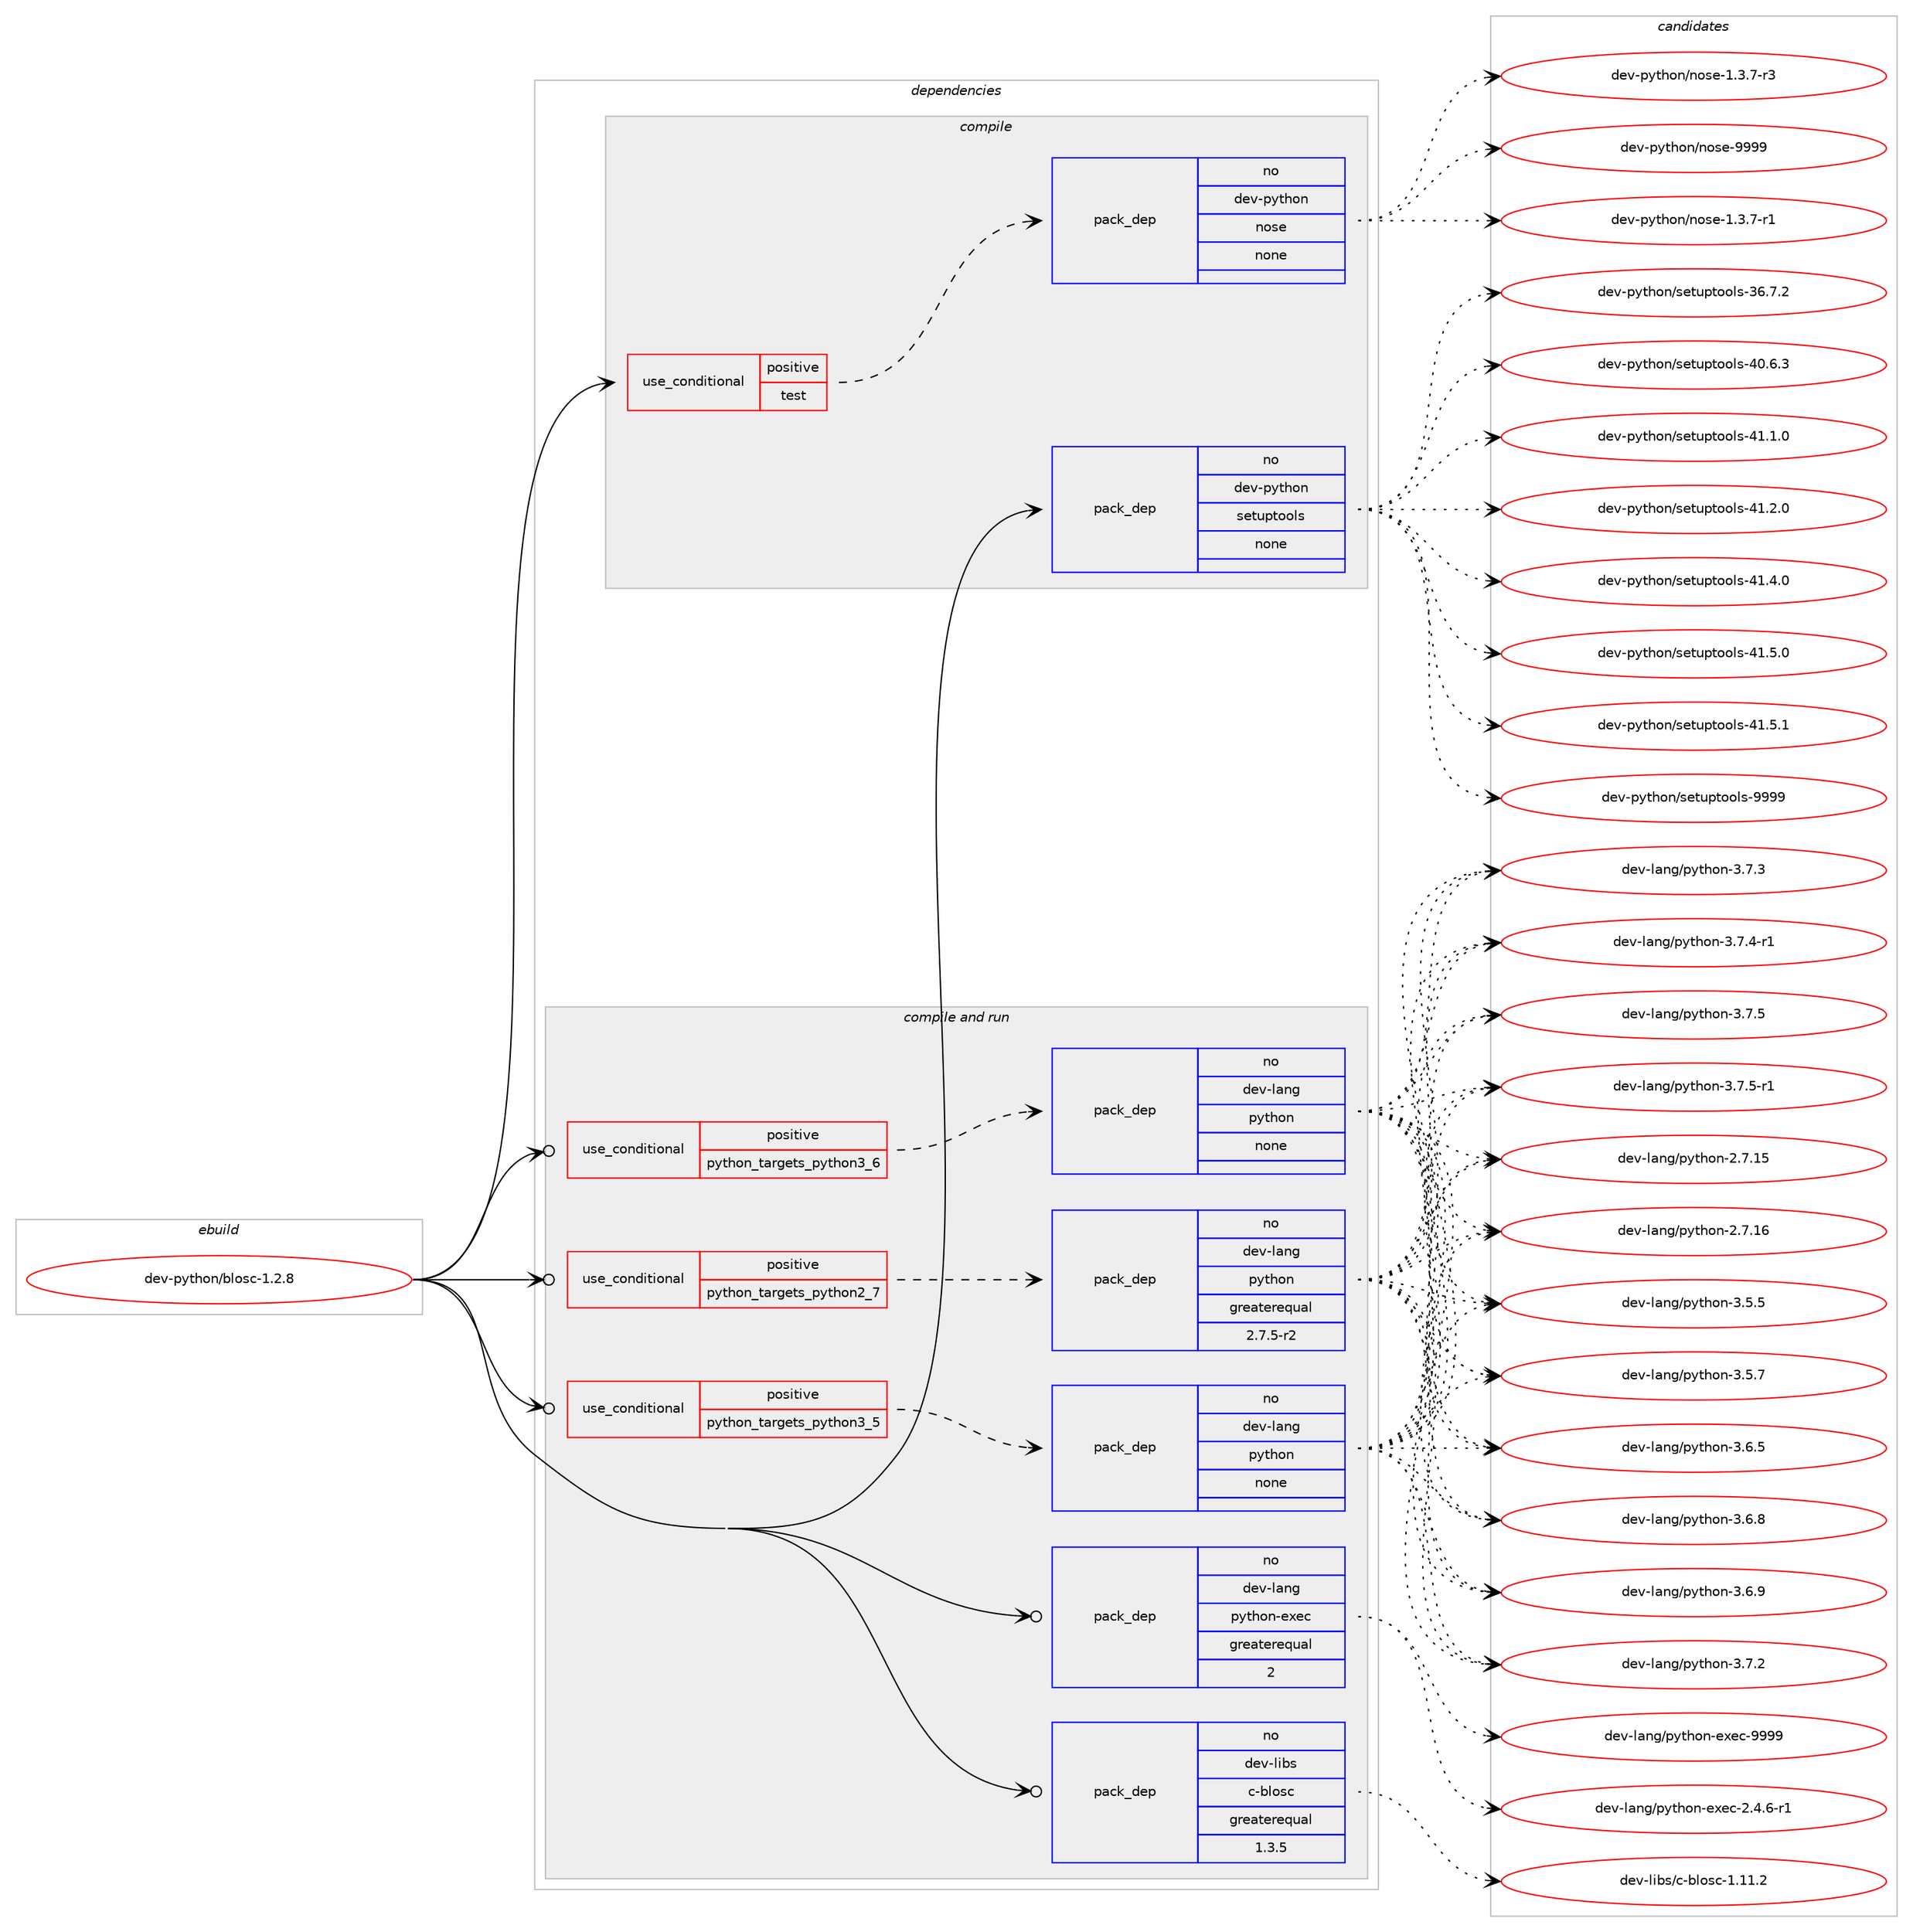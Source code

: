 digraph prolog {

# *************
# Graph options
# *************

newrank=true;
concentrate=true;
compound=true;
graph [rankdir=LR,fontname=Helvetica,fontsize=10,ranksep=1.5];#, ranksep=2.5, nodesep=0.2];
edge  [arrowhead=vee];
node  [fontname=Helvetica,fontsize=10];

# **********
# The ebuild
# **********

subgraph cluster_leftcol {
color=gray;
rank=same;
label=<<i>ebuild</i>>;
id [label="dev-python/blosc-1.2.8", color=red, width=4, href="../dev-python/blosc-1.2.8.svg"];
}

# ****************
# The dependencies
# ****************

subgraph cluster_midcol {
color=gray;
label=<<i>dependencies</i>>;
subgraph cluster_compile {
fillcolor="#eeeeee";
style=filled;
label=<<i>compile</i>>;
subgraph cond136976 {
dependency597071 [label=<<TABLE BORDER="0" CELLBORDER="1" CELLSPACING="0" CELLPADDING="4"><TR><TD ROWSPAN="3" CELLPADDING="10">use_conditional</TD></TR><TR><TD>positive</TD></TR><TR><TD>test</TD></TR></TABLE>>, shape=none, color=red];
subgraph pack448320 {
dependency597072 [label=<<TABLE BORDER="0" CELLBORDER="1" CELLSPACING="0" CELLPADDING="4" WIDTH="220"><TR><TD ROWSPAN="6" CELLPADDING="30">pack_dep</TD></TR><TR><TD WIDTH="110">no</TD></TR><TR><TD>dev-python</TD></TR><TR><TD>nose</TD></TR><TR><TD>none</TD></TR><TR><TD></TD></TR></TABLE>>, shape=none, color=blue];
}
dependency597071:e -> dependency597072:w [weight=20,style="dashed",arrowhead="vee"];
}
id:e -> dependency597071:w [weight=20,style="solid",arrowhead="vee"];
subgraph pack448321 {
dependency597073 [label=<<TABLE BORDER="0" CELLBORDER="1" CELLSPACING="0" CELLPADDING="4" WIDTH="220"><TR><TD ROWSPAN="6" CELLPADDING="30">pack_dep</TD></TR><TR><TD WIDTH="110">no</TD></TR><TR><TD>dev-python</TD></TR><TR><TD>setuptools</TD></TR><TR><TD>none</TD></TR><TR><TD></TD></TR></TABLE>>, shape=none, color=blue];
}
id:e -> dependency597073:w [weight=20,style="solid",arrowhead="vee"];
}
subgraph cluster_compileandrun {
fillcolor="#eeeeee";
style=filled;
label=<<i>compile and run</i>>;
subgraph cond136977 {
dependency597074 [label=<<TABLE BORDER="0" CELLBORDER="1" CELLSPACING="0" CELLPADDING="4"><TR><TD ROWSPAN="3" CELLPADDING="10">use_conditional</TD></TR><TR><TD>positive</TD></TR><TR><TD>python_targets_python2_7</TD></TR></TABLE>>, shape=none, color=red];
subgraph pack448322 {
dependency597075 [label=<<TABLE BORDER="0" CELLBORDER="1" CELLSPACING="0" CELLPADDING="4" WIDTH="220"><TR><TD ROWSPAN="6" CELLPADDING="30">pack_dep</TD></TR><TR><TD WIDTH="110">no</TD></TR><TR><TD>dev-lang</TD></TR><TR><TD>python</TD></TR><TR><TD>greaterequal</TD></TR><TR><TD>2.7.5-r2</TD></TR></TABLE>>, shape=none, color=blue];
}
dependency597074:e -> dependency597075:w [weight=20,style="dashed",arrowhead="vee"];
}
id:e -> dependency597074:w [weight=20,style="solid",arrowhead="odotvee"];
subgraph cond136978 {
dependency597076 [label=<<TABLE BORDER="0" CELLBORDER="1" CELLSPACING="0" CELLPADDING="4"><TR><TD ROWSPAN="3" CELLPADDING="10">use_conditional</TD></TR><TR><TD>positive</TD></TR><TR><TD>python_targets_python3_5</TD></TR></TABLE>>, shape=none, color=red];
subgraph pack448323 {
dependency597077 [label=<<TABLE BORDER="0" CELLBORDER="1" CELLSPACING="0" CELLPADDING="4" WIDTH="220"><TR><TD ROWSPAN="6" CELLPADDING="30">pack_dep</TD></TR><TR><TD WIDTH="110">no</TD></TR><TR><TD>dev-lang</TD></TR><TR><TD>python</TD></TR><TR><TD>none</TD></TR><TR><TD></TD></TR></TABLE>>, shape=none, color=blue];
}
dependency597076:e -> dependency597077:w [weight=20,style="dashed",arrowhead="vee"];
}
id:e -> dependency597076:w [weight=20,style="solid",arrowhead="odotvee"];
subgraph cond136979 {
dependency597078 [label=<<TABLE BORDER="0" CELLBORDER="1" CELLSPACING="0" CELLPADDING="4"><TR><TD ROWSPAN="3" CELLPADDING="10">use_conditional</TD></TR><TR><TD>positive</TD></TR><TR><TD>python_targets_python3_6</TD></TR></TABLE>>, shape=none, color=red];
subgraph pack448324 {
dependency597079 [label=<<TABLE BORDER="0" CELLBORDER="1" CELLSPACING="0" CELLPADDING="4" WIDTH="220"><TR><TD ROWSPAN="6" CELLPADDING="30">pack_dep</TD></TR><TR><TD WIDTH="110">no</TD></TR><TR><TD>dev-lang</TD></TR><TR><TD>python</TD></TR><TR><TD>none</TD></TR><TR><TD></TD></TR></TABLE>>, shape=none, color=blue];
}
dependency597078:e -> dependency597079:w [weight=20,style="dashed",arrowhead="vee"];
}
id:e -> dependency597078:w [weight=20,style="solid",arrowhead="odotvee"];
subgraph pack448325 {
dependency597080 [label=<<TABLE BORDER="0" CELLBORDER="1" CELLSPACING="0" CELLPADDING="4" WIDTH="220"><TR><TD ROWSPAN="6" CELLPADDING="30">pack_dep</TD></TR><TR><TD WIDTH="110">no</TD></TR><TR><TD>dev-lang</TD></TR><TR><TD>python-exec</TD></TR><TR><TD>greaterequal</TD></TR><TR><TD>2</TD></TR></TABLE>>, shape=none, color=blue];
}
id:e -> dependency597080:w [weight=20,style="solid",arrowhead="odotvee"];
subgraph pack448326 {
dependency597081 [label=<<TABLE BORDER="0" CELLBORDER="1" CELLSPACING="0" CELLPADDING="4" WIDTH="220"><TR><TD ROWSPAN="6" CELLPADDING="30">pack_dep</TD></TR><TR><TD WIDTH="110">no</TD></TR><TR><TD>dev-libs</TD></TR><TR><TD>c-blosc</TD></TR><TR><TD>greaterequal</TD></TR><TR><TD>1.3.5</TD></TR></TABLE>>, shape=none, color=blue];
}
id:e -> dependency597081:w [weight=20,style="solid",arrowhead="odotvee"];
}
subgraph cluster_run {
fillcolor="#eeeeee";
style=filled;
label=<<i>run</i>>;
}
}

# **************
# The candidates
# **************

subgraph cluster_choices {
rank=same;
color=gray;
label=<<i>candidates</i>>;

subgraph choice448320 {
color=black;
nodesep=1;
choice10010111845112121116104111110471101111151014549465146554511449 [label="dev-python/nose-1.3.7-r1", color=red, width=4,href="../dev-python/nose-1.3.7-r1.svg"];
choice10010111845112121116104111110471101111151014549465146554511451 [label="dev-python/nose-1.3.7-r3", color=red, width=4,href="../dev-python/nose-1.3.7-r3.svg"];
choice10010111845112121116104111110471101111151014557575757 [label="dev-python/nose-9999", color=red, width=4,href="../dev-python/nose-9999.svg"];
dependency597072:e -> choice10010111845112121116104111110471101111151014549465146554511449:w [style=dotted,weight="100"];
dependency597072:e -> choice10010111845112121116104111110471101111151014549465146554511451:w [style=dotted,weight="100"];
dependency597072:e -> choice10010111845112121116104111110471101111151014557575757:w [style=dotted,weight="100"];
}
subgraph choice448321 {
color=black;
nodesep=1;
choice100101118451121211161041111104711510111611711211611111110811545515446554650 [label="dev-python/setuptools-36.7.2", color=red, width=4,href="../dev-python/setuptools-36.7.2.svg"];
choice100101118451121211161041111104711510111611711211611111110811545524846544651 [label="dev-python/setuptools-40.6.3", color=red, width=4,href="../dev-python/setuptools-40.6.3.svg"];
choice100101118451121211161041111104711510111611711211611111110811545524946494648 [label="dev-python/setuptools-41.1.0", color=red, width=4,href="../dev-python/setuptools-41.1.0.svg"];
choice100101118451121211161041111104711510111611711211611111110811545524946504648 [label="dev-python/setuptools-41.2.0", color=red, width=4,href="../dev-python/setuptools-41.2.0.svg"];
choice100101118451121211161041111104711510111611711211611111110811545524946524648 [label="dev-python/setuptools-41.4.0", color=red, width=4,href="../dev-python/setuptools-41.4.0.svg"];
choice100101118451121211161041111104711510111611711211611111110811545524946534648 [label="dev-python/setuptools-41.5.0", color=red, width=4,href="../dev-python/setuptools-41.5.0.svg"];
choice100101118451121211161041111104711510111611711211611111110811545524946534649 [label="dev-python/setuptools-41.5.1", color=red, width=4,href="../dev-python/setuptools-41.5.1.svg"];
choice10010111845112121116104111110471151011161171121161111111081154557575757 [label="dev-python/setuptools-9999", color=red, width=4,href="../dev-python/setuptools-9999.svg"];
dependency597073:e -> choice100101118451121211161041111104711510111611711211611111110811545515446554650:w [style=dotted,weight="100"];
dependency597073:e -> choice100101118451121211161041111104711510111611711211611111110811545524846544651:w [style=dotted,weight="100"];
dependency597073:e -> choice100101118451121211161041111104711510111611711211611111110811545524946494648:w [style=dotted,weight="100"];
dependency597073:e -> choice100101118451121211161041111104711510111611711211611111110811545524946504648:w [style=dotted,weight="100"];
dependency597073:e -> choice100101118451121211161041111104711510111611711211611111110811545524946524648:w [style=dotted,weight="100"];
dependency597073:e -> choice100101118451121211161041111104711510111611711211611111110811545524946534648:w [style=dotted,weight="100"];
dependency597073:e -> choice100101118451121211161041111104711510111611711211611111110811545524946534649:w [style=dotted,weight="100"];
dependency597073:e -> choice10010111845112121116104111110471151011161171121161111111081154557575757:w [style=dotted,weight="100"];
}
subgraph choice448322 {
color=black;
nodesep=1;
choice10010111845108971101034711212111610411111045504655464953 [label="dev-lang/python-2.7.15", color=red, width=4,href="../dev-lang/python-2.7.15.svg"];
choice10010111845108971101034711212111610411111045504655464954 [label="dev-lang/python-2.7.16", color=red, width=4,href="../dev-lang/python-2.7.16.svg"];
choice100101118451089711010347112121116104111110455146534653 [label="dev-lang/python-3.5.5", color=red, width=4,href="../dev-lang/python-3.5.5.svg"];
choice100101118451089711010347112121116104111110455146534655 [label="dev-lang/python-3.5.7", color=red, width=4,href="../dev-lang/python-3.5.7.svg"];
choice100101118451089711010347112121116104111110455146544653 [label="dev-lang/python-3.6.5", color=red, width=4,href="../dev-lang/python-3.6.5.svg"];
choice100101118451089711010347112121116104111110455146544656 [label="dev-lang/python-3.6.8", color=red, width=4,href="../dev-lang/python-3.6.8.svg"];
choice100101118451089711010347112121116104111110455146544657 [label="dev-lang/python-3.6.9", color=red, width=4,href="../dev-lang/python-3.6.9.svg"];
choice100101118451089711010347112121116104111110455146554650 [label="dev-lang/python-3.7.2", color=red, width=4,href="../dev-lang/python-3.7.2.svg"];
choice100101118451089711010347112121116104111110455146554651 [label="dev-lang/python-3.7.3", color=red, width=4,href="../dev-lang/python-3.7.3.svg"];
choice1001011184510897110103471121211161041111104551465546524511449 [label="dev-lang/python-3.7.4-r1", color=red, width=4,href="../dev-lang/python-3.7.4-r1.svg"];
choice100101118451089711010347112121116104111110455146554653 [label="dev-lang/python-3.7.5", color=red, width=4,href="../dev-lang/python-3.7.5.svg"];
choice1001011184510897110103471121211161041111104551465546534511449 [label="dev-lang/python-3.7.5-r1", color=red, width=4,href="../dev-lang/python-3.7.5-r1.svg"];
dependency597075:e -> choice10010111845108971101034711212111610411111045504655464953:w [style=dotted,weight="100"];
dependency597075:e -> choice10010111845108971101034711212111610411111045504655464954:w [style=dotted,weight="100"];
dependency597075:e -> choice100101118451089711010347112121116104111110455146534653:w [style=dotted,weight="100"];
dependency597075:e -> choice100101118451089711010347112121116104111110455146534655:w [style=dotted,weight="100"];
dependency597075:e -> choice100101118451089711010347112121116104111110455146544653:w [style=dotted,weight="100"];
dependency597075:e -> choice100101118451089711010347112121116104111110455146544656:w [style=dotted,weight="100"];
dependency597075:e -> choice100101118451089711010347112121116104111110455146544657:w [style=dotted,weight="100"];
dependency597075:e -> choice100101118451089711010347112121116104111110455146554650:w [style=dotted,weight="100"];
dependency597075:e -> choice100101118451089711010347112121116104111110455146554651:w [style=dotted,weight="100"];
dependency597075:e -> choice1001011184510897110103471121211161041111104551465546524511449:w [style=dotted,weight="100"];
dependency597075:e -> choice100101118451089711010347112121116104111110455146554653:w [style=dotted,weight="100"];
dependency597075:e -> choice1001011184510897110103471121211161041111104551465546534511449:w [style=dotted,weight="100"];
}
subgraph choice448323 {
color=black;
nodesep=1;
choice10010111845108971101034711212111610411111045504655464953 [label="dev-lang/python-2.7.15", color=red, width=4,href="../dev-lang/python-2.7.15.svg"];
choice10010111845108971101034711212111610411111045504655464954 [label="dev-lang/python-2.7.16", color=red, width=4,href="../dev-lang/python-2.7.16.svg"];
choice100101118451089711010347112121116104111110455146534653 [label="dev-lang/python-3.5.5", color=red, width=4,href="../dev-lang/python-3.5.5.svg"];
choice100101118451089711010347112121116104111110455146534655 [label="dev-lang/python-3.5.7", color=red, width=4,href="../dev-lang/python-3.5.7.svg"];
choice100101118451089711010347112121116104111110455146544653 [label="dev-lang/python-3.6.5", color=red, width=4,href="../dev-lang/python-3.6.5.svg"];
choice100101118451089711010347112121116104111110455146544656 [label="dev-lang/python-3.6.8", color=red, width=4,href="../dev-lang/python-3.6.8.svg"];
choice100101118451089711010347112121116104111110455146544657 [label="dev-lang/python-3.6.9", color=red, width=4,href="../dev-lang/python-3.6.9.svg"];
choice100101118451089711010347112121116104111110455146554650 [label="dev-lang/python-3.7.2", color=red, width=4,href="../dev-lang/python-3.7.2.svg"];
choice100101118451089711010347112121116104111110455146554651 [label="dev-lang/python-3.7.3", color=red, width=4,href="../dev-lang/python-3.7.3.svg"];
choice1001011184510897110103471121211161041111104551465546524511449 [label="dev-lang/python-3.7.4-r1", color=red, width=4,href="../dev-lang/python-3.7.4-r1.svg"];
choice100101118451089711010347112121116104111110455146554653 [label="dev-lang/python-3.7.5", color=red, width=4,href="../dev-lang/python-3.7.5.svg"];
choice1001011184510897110103471121211161041111104551465546534511449 [label="dev-lang/python-3.7.5-r1", color=red, width=4,href="../dev-lang/python-3.7.5-r1.svg"];
dependency597077:e -> choice10010111845108971101034711212111610411111045504655464953:w [style=dotted,weight="100"];
dependency597077:e -> choice10010111845108971101034711212111610411111045504655464954:w [style=dotted,weight="100"];
dependency597077:e -> choice100101118451089711010347112121116104111110455146534653:w [style=dotted,weight="100"];
dependency597077:e -> choice100101118451089711010347112121116104111110455146534655:w [style=dotted,weight="100"];
dependency597077:e -> choice100101118451089711010347112121116104111110455146544653:w [style=dotted,weight="100"];
dependency597077:e -> choice100101118451089711010347112121116104111110455146544656:w [style=dotted,weight="100"];
dependency597077:e -> choice100101118451089711010347112121116104111110455146544657:w [style=dotted,weight="100"];
dependency597077:e -> choice100101118451089711010347112121116104111110455146554650:w [style=dotted,weight="100"];
dependency597077:e -> choice100101118451089711010347112121116104111110455146554651:w [style=dotted,weight="100"];
dependency597077:e -> choice1001011184510897110103471121211161041111104551465546524511449:w [style=dotted,weight="100"];
dependency597077:e -> choice100101118451089711010347112121116104111110455146554653:w [style=dotted,weight="100"];
dependency597077:e -> choice1001011184510897110103471121211161041111104551465546534511449:w [style=dotted,weight="100"];
}
subgraph choice448324 {
color=black;
nodesep=1;
choice10010111845108971101034711212111610411111045504655464953 [label="dev-lang/python-2.7.15", color=red, width=4,href="../dev-lang/python-2.7.15.svg"];
choice10010111845108971101034711212111610411111045504655464954 [label="dev-lang/python-2.7.16", color=red, width=4,href="../dev-lang/python-2.7.16.svg"];
choice100101118451089711010347112121116104111110455146534653 [label="dev-lang/python-3.5.5", color=red, width=4,href="../dev-lang/python-3.5.5.svg"];
choice100101118451089711010347112121116104111110455146534655 [label="dev-lang/python-3.5.7", color=red, width=4,href="../dev-lang/python-3.5.7.svg"];
choice100101118451089711010347112121116104111110455146544653 [label="dev-lang/python-3.6.5", color=red, width=4,href="../dev-lang/python-3.6.5.svg"];
choice100101118451089711010347112121116104111110455146544656 [label="dev-lang/python-3.6.8", color=red, width=4,href="../dev-lang/python-3.6.8.svg"];
choice100101118451089711010347112121116104111110455146544657 [label="dev-lang/python-3.6.9", color=red, width=4,href="../dev-lang/python-3.6.9.svg"];
choice100101118451089711010347112121116104111110455146554650 [label="dev-lang/python-3.7.2", color=red, width=4,href="../dev-lang/python-3.7.2.svg"];
choice100101118451089711010347112121116104111110455146554651 [label="dev-lang/python-3.7.3", color=red, width=4,href="../dev-lang/python-3.7.3.svg"];
choice1001011184510897110103471121211161041111104551465546524511449 [label="dev-lang/python-3.7.4-r1", color=red, width=4,href="../dev-lang/python-3.7.4-r1.svg"];
choice100101118451089711010347112121116104111110455146554653 [label="dev-lang/python-3.7.5", color=red, width=4,href="../dev-lang/python-3.7.5.svg"];
choice1001011184510897110103471121211161041111104551465546534511449 [label="dev-lang/python-3.7.5-r1", color=red, width=4,href="../dev-lang/python-3.7.5-r1.svg"];
dependency597079:e -> choice10010111845108971101034711212111610411111045504655464953:w [style=dotted,weight="100"];
dependency597079:e -> choice10010111845108971101034711212111610411111045504655464954:w [style=dotted,weight="100"];
dependency597079:e -> choice100101118451089711010347112121116104111110455146534653:w [style=dotted,weight="100"];
dependency597079:e -> choice100101118451089711010347112121116104111110455146534655:w [style=dotted,weight="100"];
dependency597079:e -> choice100101118451089711010347112121116104111110455146544653:w [style=dotted,weight="100"];
dependency597079:e -> choice100101118451089711010347112121116104111110455146544656:w [style=dotted,weight="100"];
dependency597079:e -> choice100101118451089711010347112121116104111110455146544657:w [style=dotted,weight="100"];
dependency597079:e -> choice100101118451089711010347112121116104111110455146554650:w [style=dotted,weight="100"];
dependency597079:e -> choice100101118451089711010347112121116104111110455146554651:w [style=dotted,weight="100"];
dependency597079:e -> choice1001011184510897110103471121211161041111104551465546524511449:w [style=dotted,weight="100"];
dependency597079:e -> choice100101118451089711010347112121116104111110455146554653:w [style=dotted,weight="100"];
dependency597079:e -> choice1001011184510897110103471121211161041111104551465546534511449:w [style=dotted,weight="100"];
}
subgraph choice448325 {
color=black;
nodesep=1;
choice10010111845108971101034711212111610411111045101120101994550465246544511449 [label="dev-lang/python-exec-2.4.6-r1", color=red, width=4,href="../dev-lang/python-exec-2.4.6-r1.svg"];
choice10010111845108971101034711212111610411111045101120101994557575757 [label="dev-lang/python-exec-9999", color=red, width=4,href="../dev-lang/python-exec-9999.svg"];
dependency597080:e -> choice10010111845108971101034711212111610411111045101120101994550465246544511449:w [style=dotted,weight="100"];
dependency597080:e -> choice10010111845108971101034711212111610411111045101120101994557575757:w [style=dotted,weight="100"];
}
subgraph choice448326 {
color=black;
nodesep=1;
choice1001011184510810598115479945981081111159945494649494650 [label="dev-libs/c-blosc-1.11.2", color=red, width=4,href="../dev-libs/c-blosc-1.11.2.svg"];
dependency597081:e -> choice1001011184510810598115479945981081111159945494649494650:w [style=dotted,weight="100"];
}
}

}
